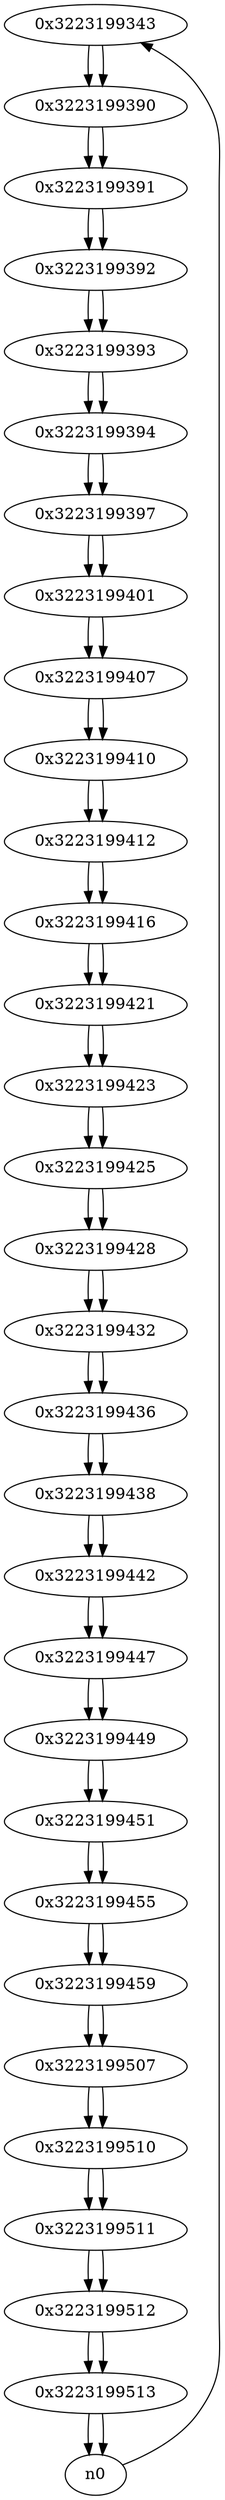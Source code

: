 digraph G{
/* nodes */
  n1 [label="0x3223199343"]
  n2 [label="0x3223199390"]
  n3 [label="0x3223199391"]
  n4 [label="0x3223199392"]
  n5 [label="0x3223199393"]
  n6 [label="0x3223199394"]
  n7 [label="0x3223199397"]
  n8 [label="0x3223199401"]
  n9 [label="0x3223199407"]
  n10 [label="0x3223199410"]
  n11 [label="0x3223199412"]
  n12 [label="0x3223199416"]
  n13 [label="0x3223199421"]
  n14 [label="0x3223199423"]
  n15 [label="0x3223199425"]
  n16 [label="0x3223199428"]
  n17 [label="0x3223199432"]
  n18 [label="0x3223199436"]
  n19 [label="0x3223199438"]
  n20 [label="0x3223199442"]
  n21 [label="0x3223199447"]
  n22 [label="0x3223199449"]
  n23 [label="0x3223199451"]
  n24 [label="0x3223199455"]
  n25 [label="0x3223199459"]
  n26 [label="0x3223199507"]
  n27 [label="0x3223199510"]
  n28 [label="0x3223199511"]
  n29 [label="0x3223199512"]
  n30 [label="0x3223199513"]
/* edges */
n1 -> n2;
n0 -> n1;
n2 -> n3;
n1 -> n2;
n3 -> n4;
n2 -> n3;
n4 -> n5;
n3 -> n4;
n5 -> n6;
n4 -> n5;
n6 -> n7;
n5 -> n6;
n7 -> n8;
n6 -> n7;
n8 -> n9;
n7 -> n8;
n9 -> n10;
n8 -> n9;
n10 -> n11;
n9 -> n10;
n11 -> n12;
n10 -> n11;
n12 -> n13;
n11 -> n12;
n13 -> n14;
n12 -> n13;
n14 -> n15;
n13 -> n14;
n15 -> n16;
n14 -> n15;
n16 -> n17;
n15 -> n16;
n17 -> n18;
n16 -> n17;
n18 -> n19;
n17 -> n18;
n19 -> n20;
n18 -> n19;
n20 -> n21;
n19 -> n20;
n21 -> n22;
n20 -> n21;
n22 -> n23;
n21 -> n22;
n23 -> n24;
n22 -> n23;
n24 -> n25;
n23 -> n24;
n25 -> n26;
n24 -> n25;
n26 -> n27;
n25 -> n26;
n27 -> n28;
n26 -> n27;
n28 -> n29;
n27 -> n28;
n29 -> n30;
n28 -> n29;
n30 -> n0;
n30 -> n0;
n29 -> n30;
}
